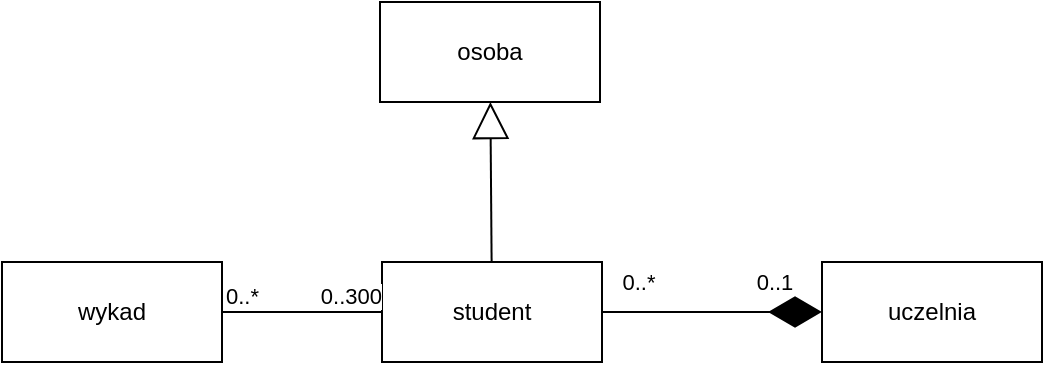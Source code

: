 <mxfile version="23.1.6" type="device">
  <diagram name="Strona-1" id="HdpCKr-F5oI3CnUWQ6Np">
    <mxGraphModel dx="819" dy="447" grid="1" gridSize="10" guides="1" tooltips="1" connect="1" arrows="1" fold="1" page="1" pageScale="1" pageWidth="827" pageHeight="1169" math="0" shadow="0">
      <root>
        <mxCell id="0" />
        <mxCell id="1" parent="0" />
        <mxCell id="pfAKt-iuLO9bsamYte_X-1" value="osoba" style="html=1;whiteSpace=wrap;" vertex="1" parent="1">
          <mxGeometry x="359" y="220" width="110" height="50" as="geometry" />
        </mxCell>
        <mxCell id="pfAKt-iuLO9bsamYte_X-2" value="student" style="html=1;whiteSpace=wrap;" vertex="1" parent="1">
          <mxGeometry x="360" y="350" width="110" height="50" as="geometry" />
        </mxCell>
        <mxCell id="pfAKt-iuLO9bsamYte_X-3" value="" style="endArrow=block;endSize=16;endFill=0;html=1;rounded=0;" edge="1" parent="1" source="pfAKt-iuLO9bsamYte_X-2" target="pfAKt-iuLO9bsamYte_X-1">
          <mxGeometry width="160" relative="1" as="geometry">
            <mxPoint x="407.997" y="360" as="sourcePoint" />
            <mxPoint x="419.02" y="290" as="targetPoint" />
          </mxGeometry>
        </mxCell>
        <mxCell id="pfAKt-iuLO9bsamYte_X-4" value="wykad" style="html=1;whiteSpace=wrap;" vertex="1" parent="1">
          <mxGeometry x="170" y="350" width="110" height="50" as="geometry" />
        </mxCell>
        <mxCell id="pfAKt-iuLO9bsamYte_X-5" value="uczelnia" style="html=1;whiteSpace=wrap;" vertex="1" parent="1">
          <mxGeometry x="580" y="350" width="110" height="50" as="geometry" />
        </mxCell>
        <mxCell id="pfAKt-iuLO9bsamYte_X-6" value="0..1" style="endArrow=diamondThin;endFill=1;endSize=24;html=1;rounded=0;" edge="1" parent="1" source="pfAKt-iuLO9bsamYte_X-2" target="pfAKt-iuLO9bsamYte_X-5">
          <mxGeometry x="0.556" y="15" width="160" relative="1" as="geometry">
            <mxPoint x="430" y="370" as="sourcePoint" />
            <mxPoint x="560" y="370" as="targetPoint" />
            <mxPoint as="offset" />
          </mxGeometry>
        </mxCell>
        <mxCell id="pfAKt-iuLO9bsamYte_X-11" value="0..*" style="edgeLabel;html=1;align=center;verticalAlign=middle;resizable=0;points=[];" vertex="1" connectable="0" parent="pfAKt-iuLO9bsamYte_X-6">
          <mxGeometry x="-0.26" y="-2" relative="1" as="geometry">
            <mxPoint x="-23" y="-17" as="offset" />
          </mxGeometry>
        </mxCell>
        <mxCell id="pfAKt-iuLO9bsamYte_X-7" value="" style="endArrow=none;html=1;edgeStyle=orthogonalEdgeStyle;rounded=0;" edge="1" parent="1" source="pfAKt-iuLO9bsamYte_X-4" target="pfAKt-iuLO9bsamYte_X-2">
          <mxGeometry relative="1" as="geometry">
            <mxPoint x="230" y="320" as="sourcePoint" />
            <mxPoint x="390" y="320" as="targetPoint" />
          </mxGeometry>
        </mxCell>
        <mxCell id="pfAKt-iuLO9bsamYte_X-8" value="0..*" style="edgeLabel;resizable=0;html=1;align=left;verticalAlign=bottom;" connectable="0" vertex="1" parent="pfAKt-iuLO9bsamYte_X-7">
          <mxGeometry x="-1" relative="1" as="geometry" />
        </mxCell>
        <mxCell id="pfAKt-iuLO9bsamYte_X-9" value="0..300" style="edgeLabel;resizable=0;html=1;align=right;verticalAlign=bottom;" connectable="0" vertex="1" parent="pfAKt-iuLO9bsamYte_X-7">
          <mxGeometry x="1" relative="1" as="geometry" />
        </mxCell>
      </root>
    </mxGraphModel>
  </diagram>
</mxfile>
